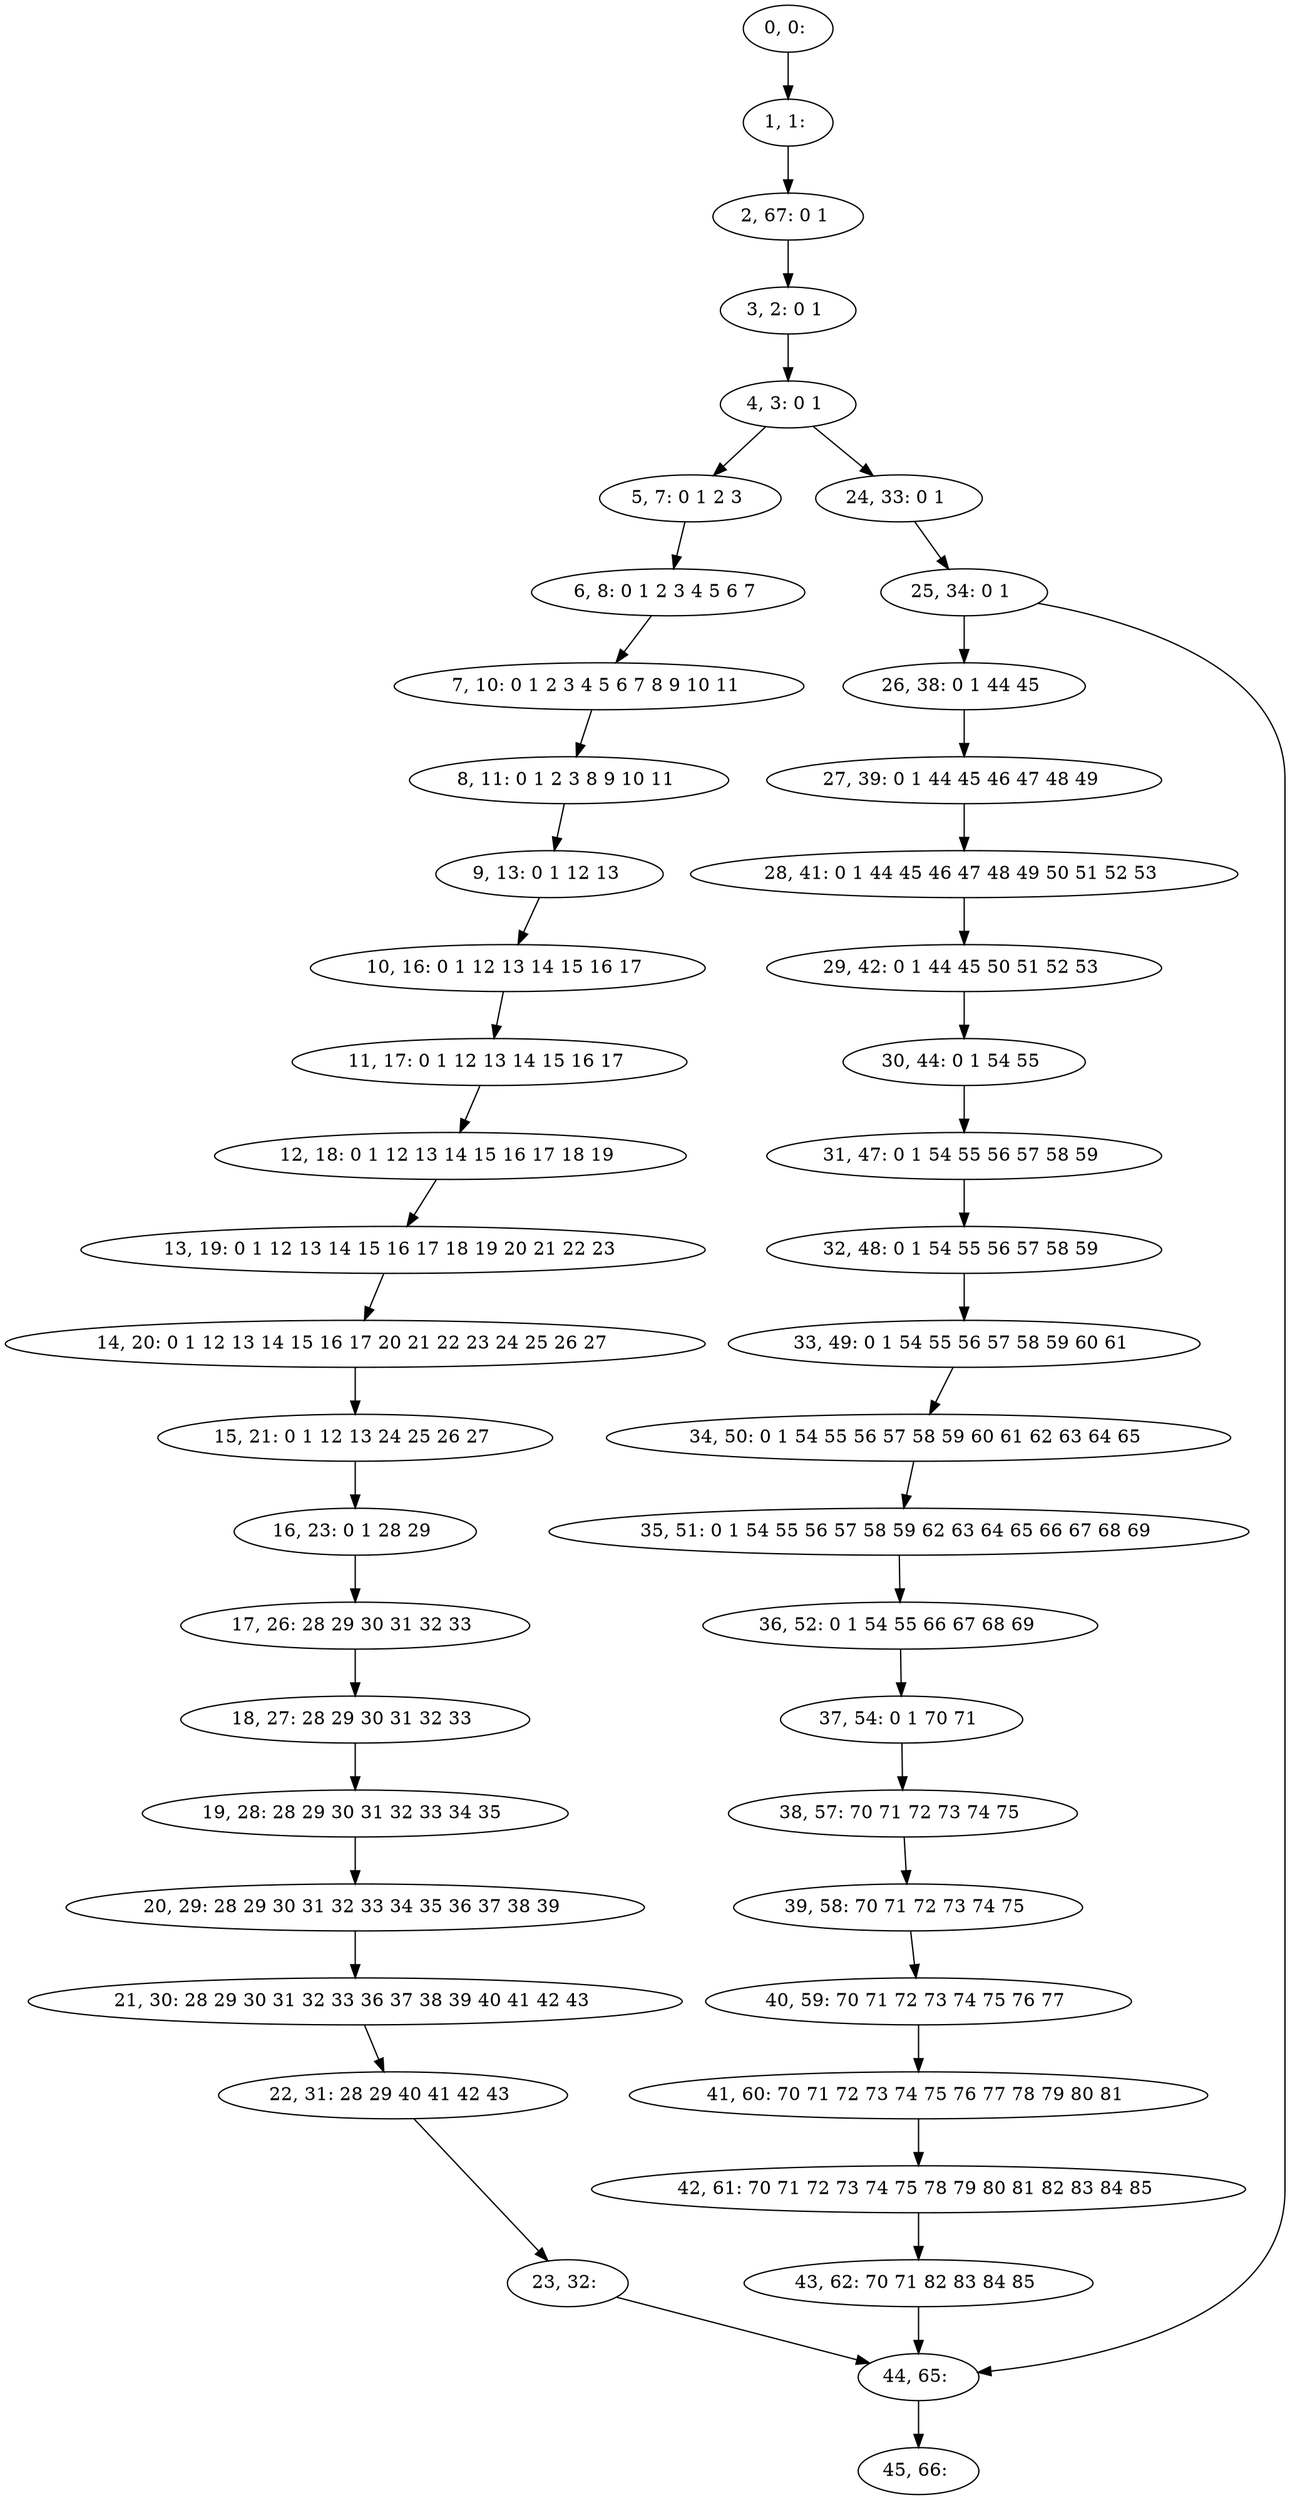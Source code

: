 digraph G {
0[label="0, 0: "];
1[label="1, 1: "];
2[label="2, 67: 0 1 "];
3[label="3, 2: 0 1 "];
4[label="4, 3: 0 1 "];
5[label="5, 7: 0 1 2 3 "];
6[label="6, 8: 0 1 2 3 4 5 6 7 "];
7[label="7, 10: 0 1 2 3 4 5 6 7 8 9 10 11 "];
8[label="8, 11: 0 1 2 3 8 9 10 11 "];
9[label="9, 13: 0 1 12 13 "];
10[label="10, 16: 0 1 12 13 14 15 16 17 "];
11[label="11, 17: 0 1 12 13 14 15 16 17 "];
12[label="12, 18: 0 1 12 13 14 15 16 17 18 19 "];
13[label="13, 19: 0 1 12 13 14 15 16 17 18 19 20 21 22 23 "];
14[label="14, 20: 0 1 12 13 14 15 16 17 20 21 22 23 24 25 26 27 "];
15[label="15, 21: 0 1 12 13 24 25 26 27 "];
16[label="16, 23: 0 1 28 29 "];
17[label="17, 26: 28 29 30 31 32 33 "];
18[label="18, 27: 28 29 30 31 32 33 "];
19[label="19, 28: 28 29 30 31 32 33 34 35 "];
20[label="20, 29: 28 29 30 31 32 33 34 35 36 37 38 39 "];
21[label="21, 30: 28 29 30 31 32 33 36 37 38 39 40 41 42 43 "];
22[label="22, 31: 28 29 40 41 42 43 "];
23[label="23, 32: "];
24[label="24, 33: 0 1 "];
25[label="25, 34: 0 1 "];
26[label="26, 38: 0 1 44 45 "];
27[label="27, 39: 0 1 44 45 46 47 48 49 "];
28[label="28, 41: 0 1 44 45 46 47 48 49 50 51 52 53 "];
29[label="29, 42: 0 1 44 45 50 51 52 53 "];
30[label="30, 44: 0 1 54 55 "];
31[label="31, 47: 0 1 54 55 56 57 58 59 "];
32[label="32, 48: 0 1 54 55 56 57 58 59 "];
33[label="33, 49: 0 1 54 55 56 57 58 59 60 61 "];
34[label="34, 50: 0 1 54 55 56 57 58 59 60 61 62 63 64 65 "];
35[label="35, 51: 0 1 54 55 56 57 58 59 62 63 64 65 66 67 68 69 "];
36[label="36, 52: 0 1 54 55 66 67 68 69 "];
37[label="37, 54: 0 1 70 71 "];
38[label="38, 57: 70 71 72 73 74 75 "];
39[label="39, 58: 70 71 72 73 74 75 "];
40[label="40, 59: 70 71 72 73 74 75 76 77 "];
41[label="41, 60: 70 71 72 73 74 75 76 77 78 79 80 81 "];
42[label="42, 61: 70 71 72 73 74 75 78 79 80 81 82 83 84 85 "];
43[label="43, 62: 70 71 82 83 84 85 "];
44[label="44, 65: "];
45[label="45, 66: "];
0->1 ;
1->2 ;
2->3 ;
3->4 ;
4->5 ;
4->24 ;
5->6 ;
6->7 ;
7->8 ;
8->9 ;
9->10 ;
10->11 ;
11->12 ;
12->13 ;
13->14 ;
14->15 ;
15->16 ;
16->17 ;
17->18 ;
18->19 ;
19->20 ;
20->21 ;
21->22 ;
22->23 ;
23->44 ;
24->25 ;
25->26 ;
25->44 ;
26->27 ;
27->28 ;
28->29 ;
29->30 ;
30->31 ;
31->32 ;
32->33 ;
33->34 ;
34->35 ;
35->36 ;
36->37 ;
37->38 ;
38->39 ;
39->40 ;
40->41 ;
41->42 ;
42->43 ;
43->44 ;
44->45 ;
}
